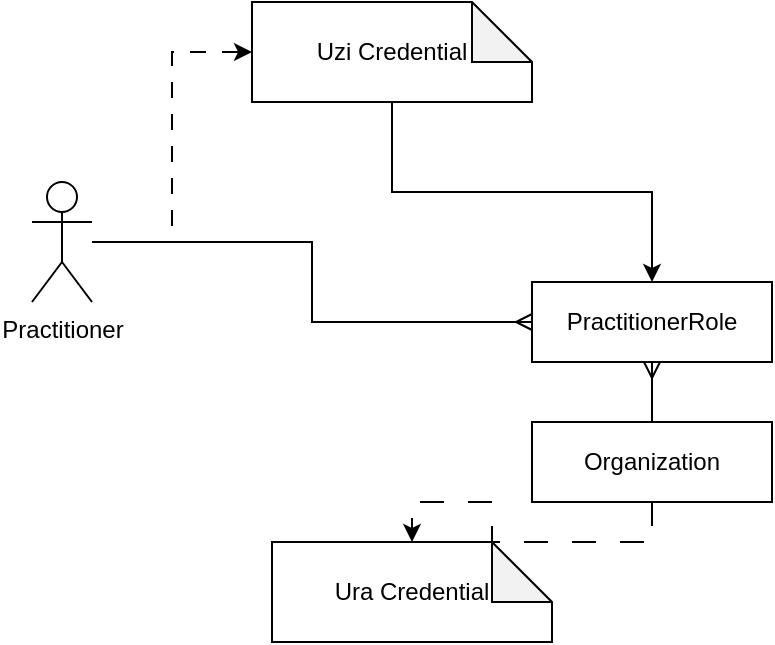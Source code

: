 <mxfile version="24.6.4" type="device">
  <diagram name="Page-1" id="JzOKHiW9dGkAq-V41V1e">
    <mxGraphModel dx="1818" dy="1158" grid="1" gridSize="10" guides="1" tooltips="1" connect="1" arrows="1" fold="1" page="1" pageScale="1" pageWidth="827" pageHeight="1169" math="0" shadow="0">
      <root>
        <mxCell id="0" />
        <mxCell id="1" parent="0" />
        <mxCell id="K7yHzfW4WV1s8q2YCmYE-11" style="edgeStyle=orthogonalEdgeStyle;rounded=0;orthogonalLoop=1;jettySize=auto;html=1;endArrow=ERmany;endFill=0;" edge="1" parent="1" source="K7yHzfW4WV1s8q2YCmYE-2" target="K7yHzfW4WV1s8q2YCmYE-5">
          <mxGeometry relative="1" as="geometry">
            <Array as="points">
              <mxPoint x="200" y="170" />
              <mxPoint x="200" y="210" />
            </Array>
          </mxGeometry>
        </mxCell>
        <mxCell id="K7yHzfW4WV1s8q2YCmYE-2" value="Practitioner" style="shape=umlActor;verticalLabelPosition=bottom;verticalAlign=top;html=1;outlineConnect=0;" vertex="1" parent="1">
          <mxGeometry x="60" y="140" width="30" height="60" as="geometry" />
        </mxCell>
        <mxCell id="K7yHzfW4WV1s8q2YCmYE-10" style="edgeStyle=orthogonalEdgeStyle;rounded=0;orthogonalLoop=1;jettySize=auto;html=1;entryX=0.5;entryY=0;entryDx=0;entryDy=0;" edge="1" parent="1" source="K7yHzfW4WV1s8q2YCmYE-3" target="K7yHzfW4WV1s8q2YCmYE-5">
          <mxGeometry relative="1" as="geometry" />
        </mxCell>
        <mxCell id="K7yHzfW4WV1s8q2YCmYE-3" value="&lt;div style=&quot;text-align: start;&quot;&gt;&lt;div&gt;Uzi Credential&lt;/div&gt;&lt;div&gt;&lt;/div&gt;&lt;div&gt;&lt;/div&gt;&lt;/div&gt;&lt;div style=&quot;text-align: start;&quot;&gt;&lt;div&gt;&lt;/div&gt;&lt;/div&gt;" style="shape=note;whiteSpace=wrap;html=1;backgroundOutline=1;darkOpacity=0.05;" vertex="1" parent="1">
          <mxGeometry x="170" y="50" width="140" height="50" as="geometry" />
        </mxCell>
        <mxCell id="K7yHzfW4WV1s8q2YCmYE-5" value="&lt;div style=&quot;text-align: start;&quot;&gt;PractitionerRole&lt;/div&gt;&lt;div style=&quot;text-align: start;&quot;&gt;&lt;div&gt;&lt;/div&gt;&lt;/div&gt;" style="rounded=0;whiteSpace=wrap;html=1;" vertex="1" parent="1">
          <mxGeometry x="310" y="190" width="120" height="40" as="geometry" />
        </mxCell>
        <mxCell id="K7yHzfW4WV1s8q2YCmYE-13" style="edgeStyle=orthogonalEdgeStyle;rounded=0;orthogonalLoop=1;jettySize=auto;html=1;entryX=0.5;entryY=1;entryDx=0;entryDy=0;endArrow=ERmany;endFill=0;" edge="1" parent="1" source="K7yHzfW4WV1s8q2YCmYE-6" target="K7yHzfW4WV1s8q2YCmYE-5">
          <mxGeometry relative="1" as="geometry" />
        </mxCell>
        <mxCell id="K7yHzfW4WV1s8q2YCmYE-6" value="&lt;div style=&quot;text-align: start;&quot;&gt;Organization&lt;br&gt;&lt;/div&gt;&lt;div style=&quot;text-align: start;&quot;&gt;&lt;div&gt;&lt;/div&gt;&lt;/div&gt;" style="rounded=0;whiteSpace=wrap;html=1;" vertex="1" parent="1">
          <mxGeometry x="310" y="260" width="120" height="40" as="geometry" />
        </mxCell>
        <mxCell id="K7yHzfW4WV1s8q2YCmYE-7" value="&lt;div style=&quot;text-align: start;&quot;&gt;&lt;div&gt;Ura Credential&lt;br&gt;&lt;/div&gt;&lt;div&gt;&lt;/div&gt;&lt;div&gt;&lt;/div&gt;&lt;/div&gt;&lt;div style=&quot;text-align: start;&quot;&gt;&lt;div&gt;&lt;/div&gt;&lt;/div&gt;" style="shape=note;whiteSpace=wrap;html=1;backgroundOutline=1;darkOpacity=0.05;" vertex="1" parent="1">
          <mxGeometry x="180" y="320" width="140" height="50" as="geometry" />
        </mxCell>
        <mxCell id="K7yHzfW4WV1s8q2YCmYE-8" style="edgeStyle=orthogonalEdgeStyle;rounded=0;orthogonalLoop=1;jettySize=auto;html=1;entryX=0.5;entryY=0;entryDx=0;entryDy=0;entryPerimeter=0;dashed=1;dashPattern=12 12;" edge="1" parent="1" source="K7yHzfW4WV1s8q2YCmYE-6" target="K7yHzfW4WV1s8q2YCmYE-7">
          <mxGeometry relative="1" as="geometry" />
        </mxCell>
        <mxCell id="K7yHzfW4WV1s8q2YCmYE-12" style="edgeStyle=orthogonalEdgeStyle;rounded=0;orthogonalLoop=1;jettySize=auto;html=1;entryX=0;entryY=0.5;entryDx=0;entryDy=0;entryPerimeter=0;dashed=1;dashPattern=8 8;" edge="1" parent="1" source="K7yHzfW4WV1s8q2YCmYE-2" target="K7yHzfW4WV1s8q2YCmYE-3">
          <mxGeometry relative="1" as="geometry" />
        </mxCell>
      </root>
    </mxGraphModel>
  </diagram>
</mxfile>
